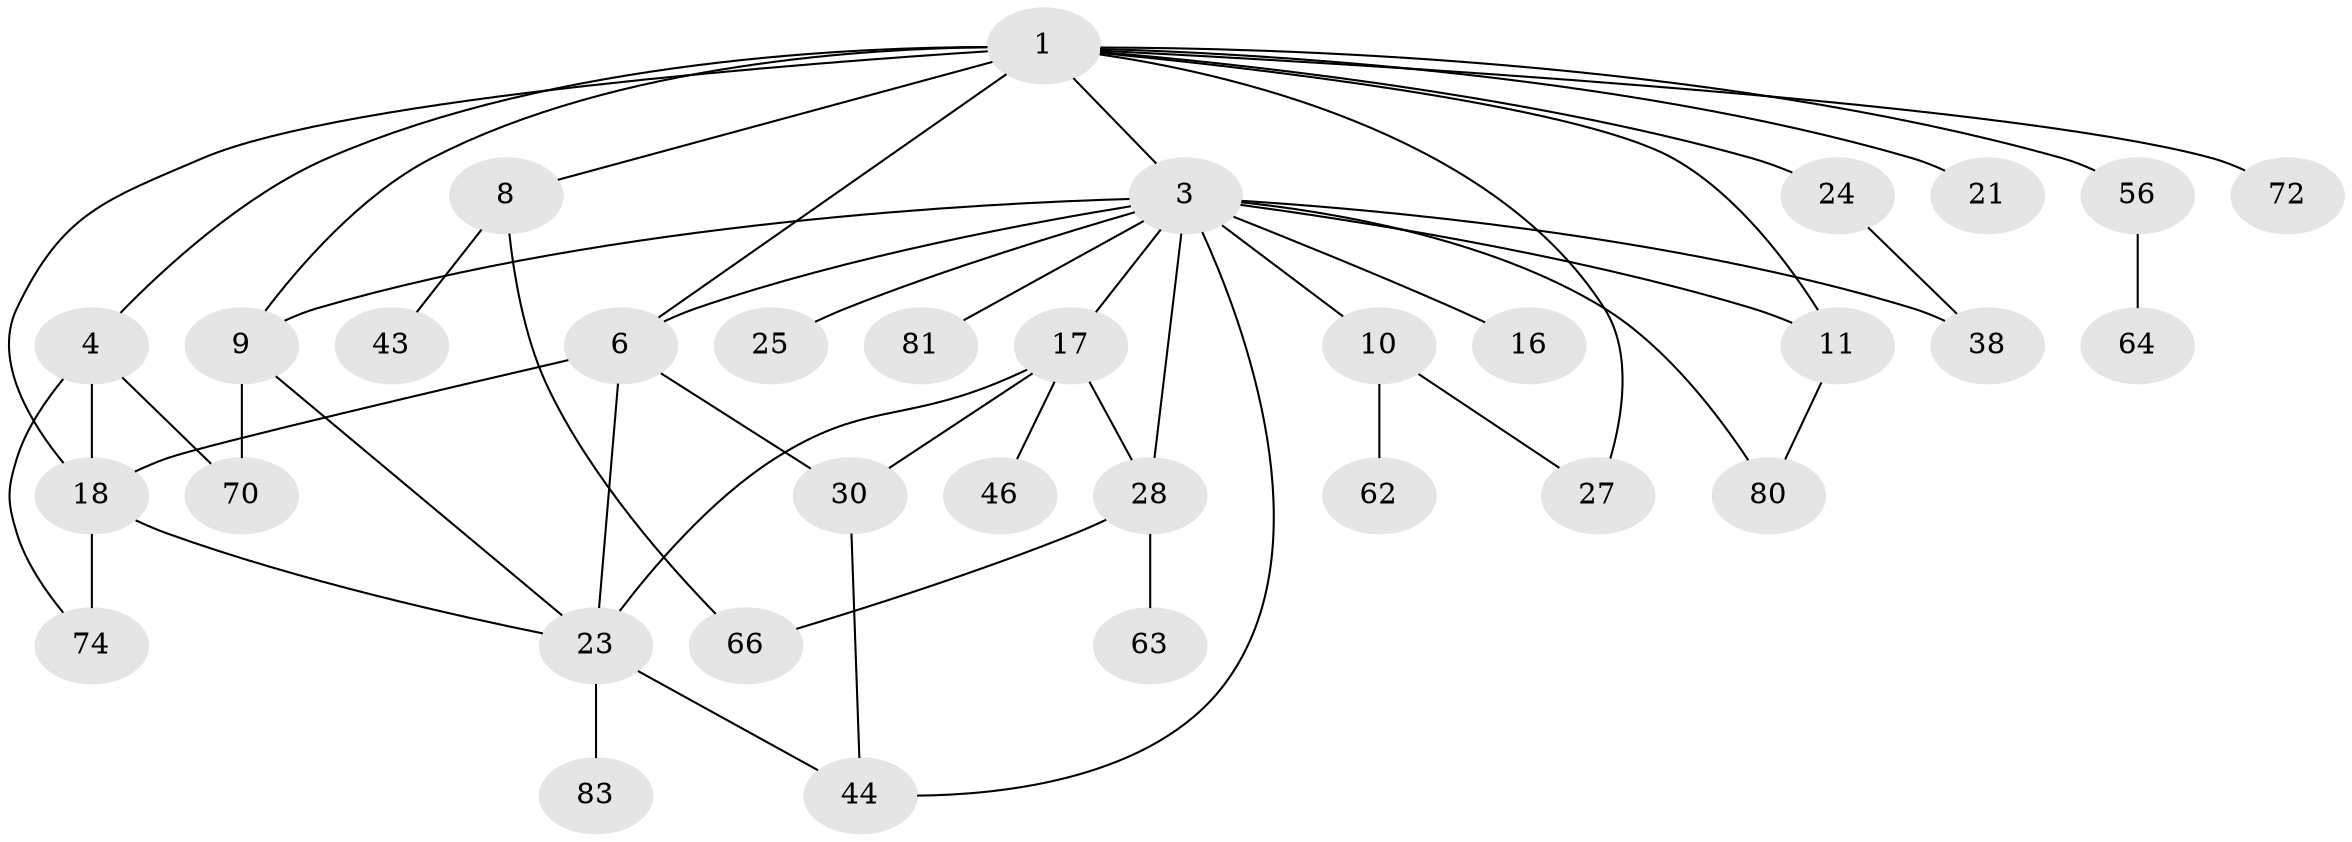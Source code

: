 // original degree distribution, {5: 0.047619047619047616, 6: 0.03571428571428571, 3: 0.2619047619047619, 2: 0.32142857142857145, 4: 0.07142857142857142, 7: 0.023809523809523808, 1: 0.23809523809523808}
// Generated by graph-tools (version 1.1) at 2025/16/03/04/25 18:16:49]
// undirected, 33 vertices, 50 edges
graph export_dot {
graph [start="1"]
  node [color=gray90,style=filled];
  1 [super="+2"];
  3 [super="+39+12+26"];
  4 [super="+7+65"];
  6 [super="+19"];
  8 [super="+41"];
  9 [super="+13"];
  10;
  11 [super="+29"];
  16;
  17 [super="+54+20"];
  18 [super="+58+37+42+75"];
  21 [super="+51"];
  23 [super="+31+34+33"];
  24 [super="+35"];
  25 [super="+77"];
  27 [super="+55"];
  28 [super="+40+49"];
  30 [super="+32+67+68"];
  38;
  43 [super="+57"];
  44 [super="+61"];
  46;
  56 [super="+60+84+76"];
  62;
  63;
  64;
  66 [super="+73"];
  70 [super="+71"];
  72;
  74;
  80;
  81;
  83;
  1 -- 4 [weight=2];
  1 -- 8 [weight=2];
  1 -- 9;
  1 -- 24;
  1 -- 3;
  1 -- 6;
  1 -- 72;
  1 -- 11;
  1 -- 18;
  1 -- 21;
  1 -- 56;
  1 -- 27;
  3 -- 10 [weight=2];
  3 -- 17 [weight=2];
  3 -- 11;
  3 -- 38;
  3 -- 44;
  3 -- 16;
  3 -- 81;
  3 -- 25;
  3 -- 28;
  3 -- 9;
  3 -- 80;
  3 -- 6;
  4 -- 18 [weight=2];
  4 -- 70;
  4 -- 74;
  6 -- 30;
  6 -- 18;
  6 -- 23;
  8 -- 66;
  8 -- 43;
  9 -- 70;
  9 -- 23;
  10 -- 62;
  10 -- 27;
  11 -- 80;
  17 -- 46;
  17 -- 28;
  17 -- 23;
  17 -- 30;
  18 -- 74 [weight=2];
  18 -- 23;
  23 -- 83;
  23 -- 44;
  24 -- 38;
  28 -- 63;
  28 -- 66;
  30 -- 44;
  56 -- 64;
}
